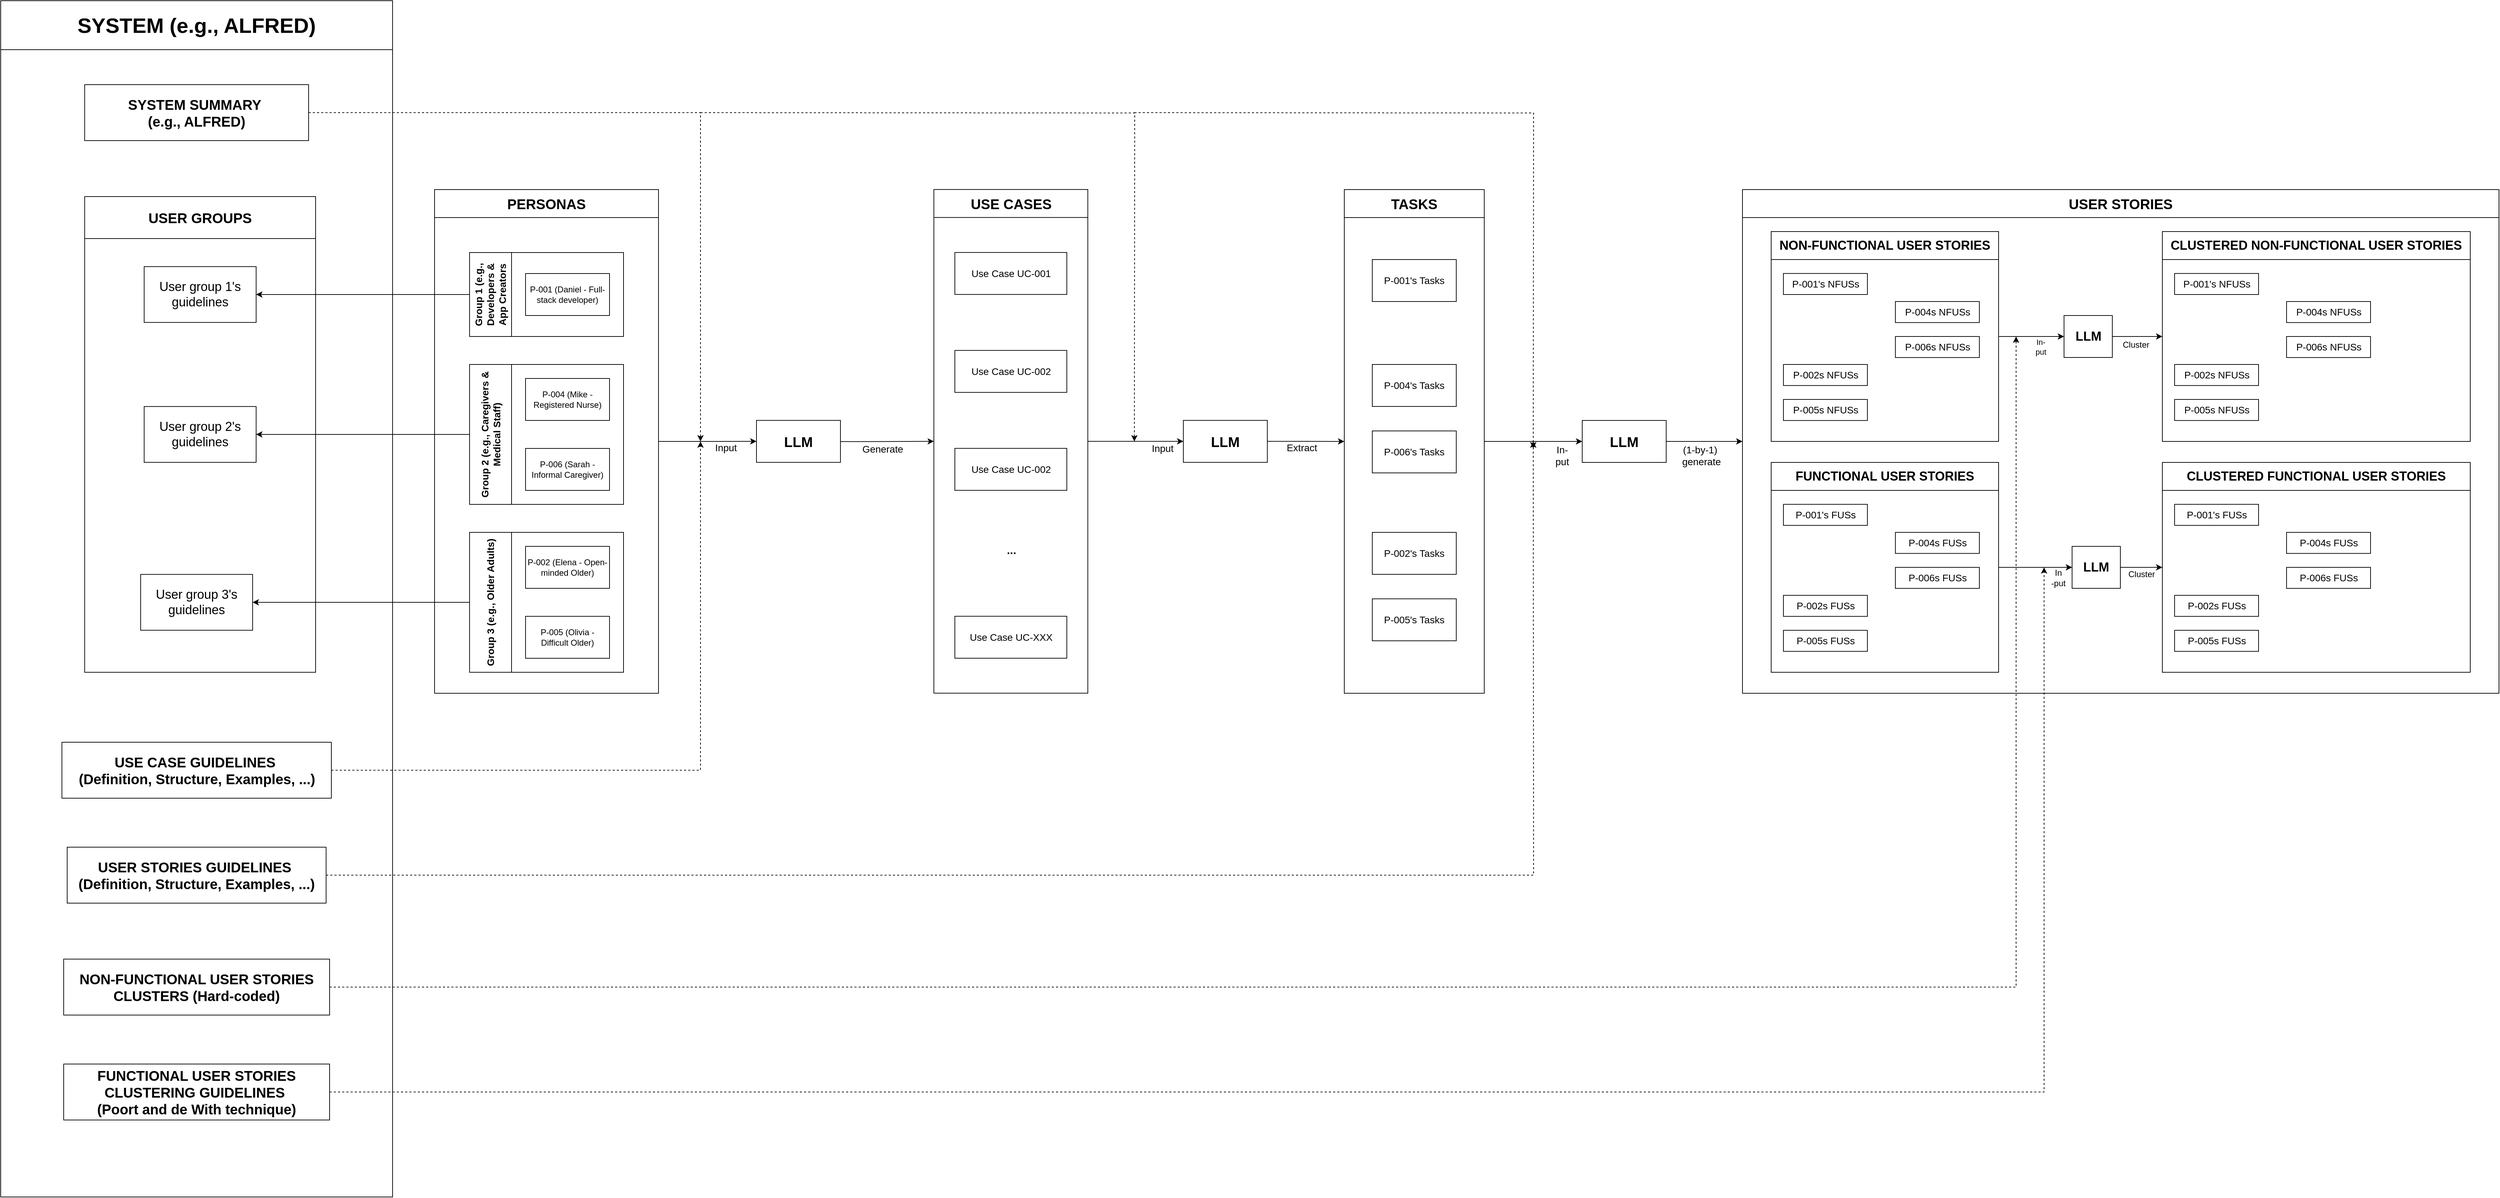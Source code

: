 <mxfile version="27.0.3">
  <diagram name="Page-1" id="791Ud5bWNXhkL0ilvFGb">
    <mxGraphModel dx="3827" dy="2837" grid="1" gridSize="10" guides="1" tooltips="1" connect="1" arrows="1" fold="1" page="1" pageScale="1" pageWidth="850" pageHeight="1100" math="0" shadow="0">
      <root>
        <mxCell id="0" />
        <mxCell id="1" parent="0" />
        <mxCell id="xYK7c_auuM8LPZImZWRX-97" style="edgeStyle=orthogonalEdgeStyle;rounded=0;orthogonalLoop=1;jettySize=auto;html=1;exitX=1;exitY=0.5;exitDx=0;exitDy=0;entryX=0;entryY=0.5;entryDx=0;entryDy=0;" edge="1" parent="1" target="xYK7c_auuM8LPZImZWRX-45">
          <mxGeometry relative="1" as="geometry">
            <mxPoint x="720" y="469.82" as="sourcePoint" />
          </mxGeometry>
        </mxCell>
        <mxCell id="xYK7c_auuM8LPZImZWRX-134" value="&lt;font style=&quot;font-size: 14px;&quot;&gt;Generate&lt;/font&gt;" style="edgeLabel;html=1;align=center;verticalAlign=middle;resizable=0;points=[];" vertex="1" connectable="0" parent="xYK7c_auuM8LPZImZWRX-97">
          <mxGeometry x="-0.052" y="3" relative="1" as="geometry">
            <mxPoint x="44" y="13" as="offset" />
          </mxGeometry>
        </mxCell>
        <mxCell id="xYK7c_auuM8LPZImZWRX-16" value="&lt;font style=&quot;font-size: 20px;&quot;&gt;PERSONAS&lt;/font&gt;" style="swimlane;whiteSpace=wrap;html=1;startSize=40;" vertex="1" parent="1">
          <mxGeometry x="230" y="110" width="320" height="720" as="geometry" />
        </mxCell>
        <mxCell id="xYK7c_auuM8LPZImZWRX-8" value="&lt;font style=&quot;font-size: 14px;&quot;&gt;Group 1 (e.g., Developers &amp;amp; App Creators&lt;/font&gt;" style="swimlane;horizontal=0;whiteSpace=wrap;html=1;startSize=60;" vertex="1" parent="xYK7c_auuM8LPZImZWRX-16">
          <mxGeometry x="50" y="90" width="220" height="120" as="geometry" />
        </mxCell>
        <mxCell id="xYK7c_auuM8LPZImZWRX-11" value="P-001 (Daniel - Full-stack developer)" style="rounded=0;whiteSpace=wrap;html=1;" vertex="1" parent="xYK7c_auuM8LPZImZWRX-8">
          <mxGeometry x="80" y="30" width="120" height="60" as="geometry" />
        </mxCell>
        <mxCell id="xYK7c_auuM8LPZImZWRX-9" value="&lt;font style=&quot;font-size: 14px;&quot;&gt;Group 2 (e.g., Caregivers &amp;amp; Medical Staff)&lt;/font&gt;" style="swimlane;horizontal=0;whiteSpace=wrap;html=1;startSize=60;" vertex="1" parent="xYK7c_auuM8LPZImZWRX-16">
          <mxGeometry x="50" y="250" width="220" height="200" as="geometry" />
        </mxCell>
        <mxCell id="xYK7c_auuM8LPZImZWRX-12" value="P-004 (Mike - Registered Nurse)" style="rounded=0;whiteSpace=wrap;html=1;" vertex="1" parent="xYK7c_auuM8LPZImZWRX-9">
          <mxGeometry x="80" y="20" width="120" height="60" as="geometry" />
        </mxCell>
        <mxCell id="xYK7c_auuM8LPZImZWRX-13" value="P-006 (Sarah - Informal Caregiver)" style="rounded=0;whiteSpace=wrap;html=1;" vertex="1" parent="xYK7c_auuM8LPZImZWRX-9">
          <mxGeometry x="80" y="120" width="120" height="60" as="geometry" />
        </mxCell>
        <mxCell id="xYK7c_auuM8LPZImZWRX-10" value="&lt;font style=&quot;font-size: 14px;&quot;&gt;Group 3 (e.g., Older Adults)&lt;/font&gt;" style="swimlane;horizontal=0;whiteSpace=wrap;html=1;startSize=60;" vertex="1" parent="xYK7c_auuM8LPZImZWRX-16">
          <mxGeometry x="50" y="490" width="220" height="200" as="geometry" />
        </mxCell>
        <mxCell id="xYK7c_auuM8LPZImZWRX-14" value="P-002 (Elena - Open-minded Older)" style="rounded=0;whiteSpace=wrap;html=1;" vertex="1" parent="xYK7c_auuM8LPZImZWRX-10">
          <mxGeometry x="80" y="20" width="120" height="60" as="geometry" />
        </mxCell>
        <mxCell id="xYK7c_auuM8LPZImZWRX-15" value="P-005 (Olivia - Difficult Older)" style="rounded=0;whiteSpace=wrap;html=1;" vertex="1" parent="xYK7c_auuM8LPZImZWRX-10">
          <mxGeometry x="80" y="120" width="120" height="60" as="geometry" />
        </mxCell>
        <mxCell id="xYK7c_auuM8LPZImZWRX-19" style="edgeStyle=orthogonalEdgeStyle;rounded=0;orthogonalLoop=1;jettySize=auto;html=1;exitX=0;exitY=0.5;exitDx=0;exitDy=0;entryX=1;entryY=0.5;entryDx=0;entryDy=0;" edge="1" parent="1" source="xYK7c_auuM8LPZImZWRX-8" target="xYK7c_auuM8LPZImZWRX-23">
          <mxGeometry relative="1" as="geometry">
            <mxPoint x="170" y="260" as="targetPoint" />
          </mxGeometry>
        </mxCell>
        <mxCell id="xYK7c_auuM8LPZImZWRX-21" style="edgeStyle=orthogonalEdgeStyle;rounded=0;orthogonalLoop=1;jettySize=auto;html=1;exitX=0;exitY=0.5;exitDx=0;exitDy=0;" edge="1" parent="1" source="xYK7c_auuM8LPZImZWRX-9" target="xYK7c_auuM8LPZImZWRX-22">
          <mxGeometry relative="1" as="geometry">
            <mxPoint x="180" y="460.385" as="targetPoint" />
          </mxGeometry>
        </mxCell>
        <mxCell id="xYK7c_auuM8LPZImZWRX-25" style="edgeStyle=orthogonalEdgeStyle;rounded=0;orthogonalLoop=1;jettySize=auto;html=1;exitX=0;exitY=0.5;exitDx=0;exitDy=0;" edge="1" parent="1" source="xYK7c_auuM8LPZImZWRX-10" target="xYK7c_auuM8LPZImZWRX-24">
          <mxGeometry relative="1" as="geometry" />
        </mxCell>
        <mxCell id="xYK7c_auuM8LPZImZWRX-72" style="edgeStyle=orthogonalEdgeStyle;rounded=0;orthogonalLoop=1;jettySize=auto;html=1;exitX=1;exitY=0.5;exitDx=0;exitDy=0;entryX=0;entryY=0.5;entryDx=0;entryDy=0;" edge="1" parent="1" source="xYK7c_auuM8LPZImZWRX-135" target="xYK7c_auuM8LPZImZWRX-58">
          <mxGeometry relative="1" as="geometry" />
        </mxCell>
        <mxCell id="xYK7c_auuM8LPZImZWRX-77" value="&lt;font style=&quot;font-size: 14px;&quot;&gt;Extract&lt;/font&gt;" style="edgeLabel;html=1;align=center;verticalAlign=middle;resizable=0;points=[];" vertex="1" connectable="0" parent="xYK7c_auuM8LPZImZWRX-72">
          <mxGeometry y="1" relative="1" as="geometry">
            <mxPoint x="-6" y="10" as="offset" />
          </mxGeometry>
        </mxCell>
        <mxCell id="xYK7c_auuM8LPZImZWRX-136" style="edgeStyle=orthogonalEdgeStyle;rounded=0;orthogonalLoop=1;jettySize=auto;html=1;exitX=1;exitY=0.5;exitDx=0;exitDy=0;entryX=0;entryY=0.5;entryDx=0;entryDy=0;" edge="1" parent="1" source="xYK7c_auuM8LPZImZWRX-45" target="xYK7c_auuM8LPZImZWRX-135">
          <mxGeometry relative="1" as="geometry" />
        </mxCell>
        <mxCell id="xYK7c_auuM8LPZImZWRX-137" value="&lt;font style=&quot;font-size: 14px;&quot;&gt;Input&lt;/font&gt;" style="edgeLabel;html=1;align=center;verticalAlign=middle;resizable=0;points=[];" vertex="1" connectable="0" parent="xYK7c_auuM8LPZImZWRX-136">
          <mxGeometry x="0.018" y="-1" relative="1" as="geometry">
            <mxPoint x="37" y="9" as="offset" />
          </mxGeometry>
        </mxCell>
        <mxCell id="xYK7c_auuM8LPZImZWRX-45" value="&lt;font style=&quot;font-size: 20px;&quot;&gt;USE CASES&lt;/font&gt;" style="swimlane;whiteSpace=wrap;html=1;startSize=40;" vertex="1" parent="1">
          <mxGeometry x="943.5" y="109.91" width="220" height="720" as="geometry" />
        </mxCell>
        <mxCell id="xYK7c_auuM8LPZImZWRX-46" value="&lt;font style=&quot;font-size: 14px;&quot;&gt;Use Case UC-001&lt;/font&gt;" style="rounded=0;whiteSpace=wrap;html=1;" vertex="1" parent="xYK7c_auuM8LPZImZWRX-45">
          <mxGeometry x="30" y="90" width="160" height="60" as="geometry" />
        </mxCell>
        <mxCell id="xYK7c_auuM8LPZImZWRX-49" value="&lt;font style=&quot;font-size: 16px;&quot;&gt;&lt;b&gt;...&lt;/b&gt;&lt;/font&gt;" style="text;html=1;align=center;verticalAlign=middle;resizable=0;points=[];autosize=1;strokeColor=none;fillColor=none;" vertex="1" parent="xYK7c_auuM8LPZImZWRX-45">
          <mxGeometry x="90" y="500" width="40" height="30" as="geometry" />
        </mxCell>
        <mxCell id="xYK7c_auuM8LPZImZWRX-61" value="&lt;font style=&quot;font-size: 14px;&quot;&gt;Use Case UC-002&lt;/font&gt;" style="rounded=0;whiteSpace=wrap;html=1;" vertex="1" parent="xYK7c_auuM8LPZImZWRX-45">
          <mxGeometry x="30" y="230" width="160" height="60" as="geometry" />
        </mxCell>
        <mxCell id="xYK7c_auuM8LPZImZWRX-62" value="&lt;font style=&quot;font-size: 14px;&quot;&gt;Use Case UC-002&lt;/font&gt;" style="rounded=0;whiteSpace=wrap;html=1;" vertex="1" parent="xYK7c_auuM8LPZImZWRX-45">
          <mxGeometry x="30" y="370" width="160" height="60" as="geometry" />
        </mxCell>
        <mxCell id="xYK7c_auuM8LPZImZWRX-68" value="&lt;font style=&quot;font-size: 14px;&quot;&gt;Use Case UC-XXX&lt;/font&gt;" style="rounded=0;whiteSpace=wrap;html=1;" vertex="1" parent="xYK7c_auuM8LPZImZWRX-45">
          <mxGeometry x="30" y="610" width="160" height="60" as="geometry" />
        </mxCell>
        <mxCell id="xYK7c_auuM8LPZImZWRX-83" style="edgeStyle=orthogonalEdgeStyle;rounded=0;orthogonalLoop=1;jettySize=auto;html=1;exitX=1;exitY=0.5;exitDx=0;exitDy=0;entryX=0;entryY=0.5;entryDx=0;entryDy=0;" edge="1" parent="1" source="xYK7c_auuM8LPZImZWRX-139" target="xYK7c_auuM8LPZImZWRX-85">
          <mxGeometry relative="1" as="geometry">
            <mxPoint x="1930" y="469.571" as="targetPoint" />
          </mxGeometry>
        </mxCell>
        <mxCell id="xYK7c_auuM8LPZImZWRX-58" value="&lt;font style=&quot;font-size: 20px;&quot;&gt;TASKS&lt;/font&gt;" style="swimlane;whiteSpace=wrap;html=1;startSize=40;" vertex="1" parent="1">
          <mxGeometry x="1530" y="110" width="200" height="720" as="geometry" />
        </mxCell>
        <mxCell id="xYK7c_auuM8LPZImZWRX-59" value="&lt;font style=&quot;font-size: 14px;&quot;&gt;P-001&#39;s Tasks&lt;/font&gt;" style="rounded=0;whiteSpace=wrap;html=1;" vertex="1" parent="xYK7c_auuM8LPZImZWRX-58">
          <mxGeometry x="40" y="100.0" width="120" height="60" as="geometry" />
        </mxCell>
        <mxCell id="xYK7c_auuM8LPZImZWRX-79" value="&lt;font style=&quot;font-size: 14px;&quot;&gt;P-004&#39;s Tasks&lt;/font&gt;" style="rounded=0;whiteSpace=wrap;html=1;" vertex="1" parent="xYK7c_auuM8LPZImZWRX-58">
          <mxGeometry x="40" y="250" width="120" height="60" as="geometry" />
        </mxCell>
        <mxCell id="xYK7c_auuM8LPZImZWRX-80" value="&lt;font style=&quot;font-size: 14px;&quot;&gt;P-006&#39;s Tasks&lt;/font&gt;" style="rounded=0;whiteSpace=wrap;html=1;" vertex="1" parent="xYK7c_auuM8LPZImZWRX-58">
          <mxGeometry x="40" y="345" width="120" height="60" as="geometry" />
        </mxCell>
        <mxCell id="xYK7c_auuM8LPZImZWRX-81" value="&lt;font style=&quot;font-size: 14px;&quot;&gt;P-002&#39;s Tasks&lt;/font&gt;" style="rounded=0;whiteSpace=wrap;html=1;" vertex="1" parent="xYK7c_auuM8LPZImZWRX-58">
          <mxGeometry x="40" y="490" width="120" height="60" as="geometry" />
        </mxCell>
        <mxCell id="xYK7c_auuM8LPZImZWRX-82" value="&lt;font style=&quot;font-size: 14px;&quot;&gt;P-005&#39;s Tasks&lt;/font&gt;" style="rounded=0;whiteSpace=wrap;html=1;" vertex="1" parent="xYK7c_auuM8LPZImZWRX-58">
          <mxGeometry x="40" y="585" width="120" height="60" as="geometry" />
        </mxCell>
        <mxCell id="xYK7c_auuM8LPZImZWRX-74" value="&lt;font style=&quot;font-size: 30px;&quot;&gt;SYSTEM (e.g., ALFRED)&lt;/font&gt;" style="swimlane;whiteSpace=wrap;html=1;startSize=70;" vertex="1" parent="1">
          <mxGeometry x="-390" y="-160" width="560" height="1710" as="geometry" />
        </mxCell>
        <mxCell id="xYK7c_auuM8LPZImZWRX-17" value="&lt;b&gt;&lt;font style=&quot;font-size: 20px;&quot;&gt;USE CASE GUIDELINES&amp;nbsp;&lt;/font&gt;&lt;/b&gt;&lt;div&gt;&lt;b&gt;&lt;font style=&quot;font-size: 20px;&quot;&gt;(Definition, Structure, Examples, ...)&lt;/font&gt;&lt;/b&gt;&lt;/div&gt;" style="rounded=0;whiteSpace=wrap;html=1;" vertex="1" parent="xYK7c_auuM8LPZImZWRX-74">
          <mxGeometry x="87.5" y="1060" width="385" height="80" as="geometry" />
        </mxCell>
        <mxCell id="xYK7c_auuM8LPZImZWRX-143" style="edgeStyle=orthogonalEdgeStyle;rounded=0;orthogonalLoop=1;jettySize=auto;html=1;dashed=1;" edge="1" parent="xYK7c_auuM8LPZImZWRX-74">
          <mxGeometry relative="1" as="geometry">
            <mxPoint x="1620.0" y="630" as="targetPoint" />
            <mxPoint x="1000" y="160" as="sourcePoint" />
          </mxGeometry>
        </mxCell>
        <mxCell id="xYK7c_auuM8LPZImZWRX-146" style="edgeStyle=orthogonalEdgeStyle;rounded=0;orthogonalLoop=1;jettySize=auto;html=1;dashed=1;" edge="1" parent="xYK7c_auuM8LPZImZWRX-74">
          <mxGeometry relative="1" as="geometry">
            <mxPoint x="2190.0" y="640" as="targetPoint" />
            <mxPoint x="1620" y="160" as="sourcePoint" />
          </mxGeometry>
        </mxCell>
        <mxCell id="xYK7c_auuM8LPZImZWRX-18" value="&lt;b&gt;&lt;font style=&quot;font-size: 20px;&quot;&gt;SYSTEM SUMMARY&amp;nbsp;&lt;/font&gt;&lt;/b&gt;&lt;div&gt;&lt;b&gt;&lt;font style=&quot;font-size: 20px;&quot;&gt;(e.g., ALFRED)&lt;/font&gt;&lt;/b&gt;&lt;/div&gt;" style="rounded=0;whiteSpace=wrap;html=1;" vertex="1" parent="xYK7c_auuM8LPZImZWRX-74">
          <mxGeometry x="120" y="120" width="320" height="80" as="geometry" />
        </mxCell>
        <mxCell id="xYK7c_auuM8LPZImZWRX-76" value="&lt;font style=&quot;font-size: 20px;&quot;&gt;USER GROUPS&lt;/font&gt;" style="swimlane;whiteSpace=wrap;html=1;startSize=60;" vertex="1" parent="xYK7c_auuM8LPZImZWRX-74">
          <mxGeometry x="120" y="280" width="330" height="680" as="geometry" />
        </mxCell>
        <mxCell id="xYK7c_auuM8LPZImZWRX-23" value="&lt;font style=&quot;font-size: 18px;&quot;&gt;User group 1&#39;s guidelines&lt;/font&gt;" style="rounded=0;whiteSpace=wrap;html=1;" vertex="1" parent="xYK7c_auuM8LPZImZWRX-76">
          <mxGeometry x="85" y="100.1" width="160" height="79.81" as="geometry" />
        </mxCell>
        <mxCell id="xYK7c_auuM8LPZImZWRX-22" value="&lt;font style=&quot;font-size: 18px;&quot;&gt;User group 2&#39;s guidelines&lt;/font&gt;" style="rounded=0;whiteSpace=wrap;html=1;" vertex="1" parent="xYK7c_auuM8LPZImZWRX-76">
          <mxGeometry x="85" y="300.1" width="160" height="79.81" as="geometry" />
        </mxCell>
        <mxCell id="xYK7c_auuM8LPZImZWRX-24" value="&lt;font style=&quot;font-size: 18px;&quot;&gt;User group 3&lt;/font&gt;&lt;span style=&quot;font-size: 18px; background-color: transparent; color: light-dark(rgb(0, 0, 0), rgb(255, 255, 255));&quot;&gt;&#39;s guidelines&lt;/span&gt;" style="rounded=0;whiteSpace=wrap;html=1;" vertex="1" parent="xYK7c_auuM8LPZImZWRX-76">
          <mxGeometry x="80" y="540.1" width="160" height="79.81" as="geometry" />
        </mxCell>
        <mxCell id="xYK7c_auuM8LPZImZWRX-145" style="edgeStyle=orthogonalEdgeStyle;rounded=0;orthogonalLoop=1;jettySize=auto;html=1;exitX=1;exitY=0.5;exitDx=0;exitDy=0;dashed=1;" edge="1" parent="xYK7c_auuM8LPZImZWRX-74" source="xYK7c_auuM8LPZImZWRX-144">
          <mxGeometry relative="1" as="geometry">
            <mxPoint x="2190" y="630" as="targetPoint" />
          </mxGeometry>
        </mxCell>
        <mxCell id="xYK7c_auuM8LPZImZWRX-144" value="&lt;b&gt;&lt;font style=&quot;font-size: 20px;&quot;&gt;USER STORIES GUIDELINES&amp;nbsp;&lt;/font&gt;&lt;/b&gt;&lt;div&gt;&lt;b&gt;&lt;font style=&quot;font-size: 20px;&quot;&gt;(Definition, Structure, Examples, ...)&lt;/font&gt;&lt;/b&gt;&lt;/div&gt;" style="rounded=0;whiteSpace=wrap;html=1;" vertex="1" parent="xYK7c_auuM8LPZImZWRX-74">
          <mxGeometry x="95" y="1210" width="370" height="80" as="geometry" />
        </mxCell>
        <mxCell id="xYK7c_auuM8LPZImZWRX-150" style="edgeStyle=orthogonalEdgeStyle;rounded=0;orthogonalLoop=1;jettySize=auto;html=1;exitX=1;exitY=0.5;exitDx=0;exitDy=0;dashed=1;" edge="1" parent="xYK7c_auuM8LPZImZWRX-74" source="xYK7c_auuM8LPZImZWRX-148">
          <mxGeometry relative="1" as="geometry">
            <mxPoint x="2880" y="480" as="targetPoint" />
            <Array as="points">
              <mxPoint x="2880" y="1410" />
              <mxPoint x="2880" y="480" />
            </Array>
          </mxGeometry>
        </mxCell>
        <mxCell id="xYK7c_auuM8LPZImZWRX-148" value="&lt;span style=&quot;font-size: 20px;&quot;&gt;&lt;b&gt;NON-FUNCTIONAL USER STORIES CLUSTERS (Hard-coded)&lt;/b&gt;&lt;/span&gt;" style="rounded=0;whiteSpace=wrap;html=1;" vertex="1" parent="xYK7c_auuM8LPZImZWRX-74">
          <mxGeometry x="90" y="1370" width="380" height="80" as="geometry" />
        </mxCell>
        <mxCell id="xYK7c_auuM8LPZImZWRX-157" style="edgeStyle=orthogonalEdgeStyle;rounded=0;orthogonalLoop=1;jettySize=auto;html=1;exitX=1;exitY=0.5;exitDx=0;exitDy=0;dashed=1;" edge="1" parent="xYK7c_auuM8LPZImZWRX-74" source="xYK7c_auuM8LPZImZWRX-149">
          <mxGeometry relative="1" as="geometry">
            <mxPoint x="2920" y="810" as="targetPoint" />
            <Array as="points">
              <mxPoint x="2920" y="1560" />
              <mxPoint x="2920" y="810" />
            </Array>
          </mxGeometry>
        </mxCell>
        <mxCell id="xYK7c_auuM8LPZImZWRX-149" value="&lt;span style=&quot;font-size: 20px;&quot;&gt;&lt;b&gt;FUNCTIONAL USER STORIES CLUSTERING GUIDELINES&amp;nbsp;&lt;/b&gt;&lt;/span&gt;&lt;div&gt;&lt;span style=&quot;font-size: 20px;&quot;&gt;&lt;b&gt;(Poort and de With technique)&lt;/b&gt;&lt;/span&gt;&lt;/div&gt;" style="rounded=0;whiteSpace=wrap;html=1;" vertex="1" parent="xYK7c_auuM8LPZImZWRX-74">
          <mxGeometry x="90" y="1520" width="380" height="80" as="geometry" />
        </mxCell>
        <mxCell id="xYK7c_auuM8LPZImZWRX-78" style="edgeStyle=orthogonalEdgeStyle;rounded=0;orthogonalLoop=1;jettySize=auto;html=1;exitX=1;exitY=0.5;exitDx=0;exitDy=0;dashed=1;" edge="1" parent="1" source="xYK7c_auuM8LPZImZWRX-18">
          <mxGeometry relative="1" as="geometry">
            <mxPoint x="610" y="470" as="targetPoint" />
            <Array as="points">
              <mxPoint x="610" />
              <mxPoint x="610" y="470" />
            </Array>
          </mxGeometry>
        </mxCell>
        <mxCell id="xYK7c_auuM8LPZImZWRX-85" value="&lt;font style=&quot;font-size: 20px;&quot;&gt;USER STORIES&lt;/font&gt;" style="swimlane;whiteSpace=wrap;html=1;startSize=40;" vertex="1" parent="1">
          <mxGeometry x="2099" y="110" width="1081" height="720" as="geometry" />
        </mxCell>
        <mxCell id="xYK7c_auuM8LPZImZWRX-166" style="edgeStyle=orthogonalEdgeStyle;rounded=0;orthogonalLoop=1;jettySize=auto;html=1;exitX=1;exitY=0.5;exitDx=0;exitDy=0;entryX=0;entryY=0.5;entryDx=0;entryDy=0;" edge="1" parent="xYK7c_auuM8LPZImZWRX-85" source="xYK7c_auuM8LPZImZWRX-104" target="xYK7c_auuM8LPZImZWRX-164">
          <mxGeometry relative="1" as="geometry" />
        </mxCell>
        <mxCell id="xYK7c_auuM8LPZImZWRX-167" value="&lt;font style=&quot;font-size: 12px;&quot;&gt;In&lt;/font&gt;&lt;div&gt;&lt;font style=&quot;font-size: 12px;&quot;&gt;-put&lt;/font&gt;&lt;/div&gt;" style="edgeLabel;html=1;align=center;verticalAlign=middle;resizable=0;points=[];" vertex="1" connectable="0" parent="xYK7c_auuM8LPZImZWRX-166">
          <mxGeometry x="0.368" relative="1" as="geometry">
            <mxPoint x="13" y="15" as="offset" />
          </mxGeometry>
        </mxCell>
        <mxCell id="xYK7c_auuM8LPZImZWRX-104" value="&lt;font style=&quot;font-size: 18px;&quot;&gt;FUNCTIONAL USER STORIES&lt;/font&gt;" style="swimlane;whiteSpace=wrap;html=1;startSize=40;" vertex="1" parent="xYK7c_auuM8LPZImZWRX-85">
          <mxGeometry x="41" y="390" width="325" height="300" as="geometry" />
        </mxCell>
        <mxCell id="xYK7c_auuM8LPZImZWRX-105" value="&lt;font style=&quot;font-size: 14px;&quot;&gt;P-001&#39;s FUSs&lt;/font&gt;" style="rounded=0;whiteSpace=wrap;html=1;" vertex="1" parent="xYK7c_auuM8LPZImZWRX-104">
          <mxGeometry x="17.5" y="59.91" width="120" height="30.09" as="geometry" />
        </mxCell>
        <mxCell id="xYK7c_auuM8LPZImZWRX-106" value="&lt;font style=&quot;font-size: 14px;&quot;&gt;P-004s FUSs&lt;/font&gt;" style="rounded=0;whiteSpace=wrap;html=1;" vertex="1" parent="xYK7c_auuM8LPZImZWRX-104">
          <mxGeometry x="177.5" y="100.0" width="120" height="30.09" as="geometry" />
        </mxCell>
        <mxCell id="xYK7c_auuM8LPZImZWRX-107" value="&lt;font style=&quot;font-size: 14px;&quot;&gt;P-006s FUSs&lt;/font&gt;" style="rounded=0;whiteSpace=wrap;html=1;" vertex="1" parent="xYK7c_auuM8LPZImZWRX-104">
          <mxGeometry x="177.5" y="150" width="120" height="30.09" as="geometry" />
        </mxCell>
        <mxCell id="xYK7c_auuM8LPZImZWRX-108" value="&lt;font style=&quot;font-size: 14px;&quot;&gt;P-002s FUSs&lt;/font&gt;" style="rounded=0;whiteSpace=wrap;html=1;" vertex="1" parent="xYK7c_auuM8LPZImZWRX-104">
          <mxGeometry x="17.5" y="190" width="120" height="30.09" as="geometry" />
        </mxCell>
        <mxCell id="xYK7c_auuM8LPZImZWRX-109" value="&lt;font style=&quot;font-size: 14px;&quot;&gt;P-005s FUSs&lt;/font&gt;" style="rounded=0;whiteSpace=wrap;html=1;" vertex="1" parent="xYK7c_auuM8LPZImZWRX-104">
          <mxGeometry x="17.5" y="240" width="120" height="30.09" as="geometry" />
        </mxCell>
        <mxCell id="xYK7c_auuM8LPZImZWRX-155" style="edgeStyle=orthogonalEdgeStyle;rounded=0;orthogonalLoop=1;jettySize=auto;html=1;exitX=1;exitY=0.5;exitDx=0;exitDy=0;entryX=0;entryY=0.5;entryDx=0;entryDy=0;" edge="1" parent="xYK7c_auuM8LPZImZWRX-85" source="xYK7c_auuM8LPZImZWRX-89" target="xYK7c_auuM8LPZImZWRX-152">
          <mxGeometry relative="1" as="geometry" />
        </mxCell>
        <mxCell id="xYK7c_auuM8LPZImZWRX-156" value="In-&lt;div&gt;put&lt;/div&gt;" style="edgeLabel;html=1;align=center;verticalAlign=middle;resizable=0;points=[];" vertex="1" connectable="0" parent="xYK7c_auuM8LPZImZWRX-155">
          <mxGeometry x="0.269" y="1" relative="1" as="geometry">
            <mxPoint y="16" as="offset" />
          </mxGeometry>
        </mxCell>
        <mxCell id="xYK7c_auuM8LPZImZWRX-89" value="&lt;font style=&quot;font-size: 18px;&quot;&gt;NON-FUNCTIONAL USER STORIES&lt;/font&gt;" style="swimlane;whiteSpace=wrap;html=1;startSize=40;" vertex="1" parent="xYK7c_auuM8LPZImZWRX-85">
          <mxGeometry x="41" y="60" width="325" height="300" as="geometry" />
        </mxCell>
        <mxCell id="xYK7c_auuM8LPZImZWRX-96" value="&lt;font style=&quot;font-size: 14px;&quot;&gt;P-001&#39;s NFUSs&lt;/font&gt;" style="rounded=0;whiteSpace=wrap;html=1;" vertex="1" parent="xYK7c_auuM8LPZImZWRX-89">
          <mxGeometry x="17.5" y="59.91" width="120" height="30.09" as="geometry" />
        </mxCell>
        <mxCell id="xYK7c_auuM8LPZImZWRX-100" value="&lt;font style=&quot;font-size: 14px;&quot;&gt;P-004s NFUSs&lt;/font&gt;" style="rounded=0;whiteSpace=wrap;html=1;" vertex="1" parent="xYK7c_auuM8LPZImZWRX-89">
          <mxGeometry x="177.5" y="100.0" width="120" height="30.09" as="geometry" />
        </mxCell>
        <mxCell id="xYK7c_auuM8LPZImZWRX-101" value="&lt;font style=&quot;font-size: 14px;&quot;&gt;P-006s NFUSs&lt;/font&gt;" style="rounded=0;whiteSpace=wrap;html=1;" vertex="1" parent="xYK7c_auuM8LPZImZWRX-89">
          <mxGeometry x="177.5" y="150" width="120" height="30.09" as="geometry" />
        </mxCell>
        <mxCell id="xYK7c_auuM8LPZImZWRX-102" value="&lt;font style=&quot;font-size: 14px;&quot;&gt;P-002s NFUSs&lt;/font&gt;" style="rounded=0;whiteSpace=wrap;html=1;" vertex="1" parent="xYK7c_auuM8LPZImZWRX-89">
          <mxGeometry x="17.5" y="190" width="120" height="30.09" as="geometry" />
        </mxCell>
        <mxCell id="xYK7c_auuM8LPZImZWRX-103" value="&lt;font style=&quot;font-size: 14px;&quot;&gt;P-005s NFUSs&lt;/font&gt;" style="rounded=0;whiteSpace=wrap;html=1;" vertex="1" parent="xYK7c_auuM8LPZImZWRX-89">
          <mxGeometry x="17.5" y="240" width="120" height="30.09" as="geometry" />
        </mxCell>
        <mxCell id="xYK7c_auuM8LPZImZWRX-152" value="&lt;b&gt;&lt;font style=&quot;font-size: 18px;&quot;&gt;LLM&lt;/font&gt;&lt;/b&gt;" style="rounded=0;whiteSpace=wrap;html=1;" vertex="1" parent="xYK7c_auuM8LPZImZWRX-85">
          <mxGeometry x="459.5" y="180" width="69" height="60" as="geometry" />
        </mxCell>
        <mxCell id="xYK7c_auuM8LPZImZWRX-110" style="edgeStyle=orthogonalEdgeStyle;rounded=0;orthogonalLoop=1;jettySize=auto;html=1;exitX=1;exitY=0.5;exitDx=0;exitDy=0;" edge="1" parent="xYK7c_auuM8LPZImZWRX-85" source="xYK7c_auuM8LPZImZWRX-152" target="xYK7c_auuM8LPZImZWRX-113">
          <mxGeometry relative="1" as="geometry">
            <mxPoint x="690" y="215.909" as="targetPoint" />
            <mxPoint x="571" y="190" as="sourcePoint" />
          </mxGeometry>
        </mxCell>
        <mxCell id="xYK7c_auuM8LPZImZWRX-153" value="&lt;font style=&quot;font-size: 12px;&quot;&gt;Cluster&lt;/font&gt;" style="edgeLabel;html=1;align=center;verticalAlign=middle;resizable=0;points=[];" vertex="1" connectable="0" parent="xYK7c_auuM8LPZImZWRX-110">
          <mxGeometry x="-0.027" y="-1" relative="1" as="geometry">
            <mxPoint x="-2" y="11" as="offset" />
          </mxGeometry>
        </mxCell>
        <mxCell id="xYK7c_auuM8LPZImZWRX-113" value="&lt;font style=&quot;font-size: 18px;&quot;&gt;CLUSTERED NON-FUNCTIONAL USER STORIES&lt;/font&gt;" style="swimlane;whiteSpace=wrap;html=1;startSize=40;" vertex="1" parent="xYK7c_auuM8LPZImZWRX-85">
          <mxGeometry x="600" y="60" width="440" height="300" as="geometry" />
        </mxCell>
        <mxCell id="xYK7c_auuM8LPZImZWRX-114" value="&lt;font style=&quot;font-size: 14px;&quot;&gt;P-001&#39;s NFUSs&lt;/font&gt;" style="rounded=0;whiteSpace=wrap;html=1;" vertex="1" parent="xYK7c_auuM8LPZImZWRX-113">
          <mxGeometry x="17.5" y="59.91" width="120" height="30.09" as="geometry" />
        </mxCell>
        <mxCell id="xYK7c_auuM8LPZImZWRX-115" value="&lt;font style=&quot;font-size: 14px;&quot;&gt;P-004s NFUSs&lt;/font&gt;" style="rounded=0;whiteSpace=wrap;html=1;" vertex="1" parent="xYK7c_auuM8LPZImZWRX-113">
          <mxGeometry x="177.5" y="100.0" width="120" height="30.09" as="geometry" />
        </mxCell>
        <mxCell id="xYK7c_auuM8LPZImZWRX-116" value="&lt;font style=&quot;font-size: 14px;&quot;&gt;P-006s NFUSs&lt;/font&gt;" style="rounded=0;whiteSpace=wrap;html=1;" vertex="1" parent="xYK7c_auuM8LPZImZWRX-113">
          <mxGeometry x="177.5" y="150" width="120" height="30.09" as="geometry" />
        </mxCell>
        <mxCell id="xYK7c_auuM8LPZImZWRX-117" value="&lt;font style=&quot;font-size: 14px;&quot;&gt;P-002s NFUSs&lt;/font&gt;" style="rounded=0;whiteSpace=wrap;html=1;" vertex="1" parent="xYK7c_auuM8LPZImZWRX-113">
          <mxGeometry x="17.5" y="190" width="120" height="30.09" as="geometry" />
        </mxCell>
        <mxCell id="xYK7c_auuM8LPZImZWRX-118" value="&lt;font style=&quot;font-size: 14px;&quot;&gt;P-005s NFUSs&lt;/font&gt;" style="rounded=0;whiteSpace=wrap;html=1;" vertex="1" parent="xYK7c_auuM8LPZImZWRX-113">
          <mxGeometry x="17.5" y="240" width="120" height="30.09" as="geometry" />
        </mxCell>
        <mxCell id="xYK7c_auuM8LPZImZWRX-158" value="&lt;font style=&quot;font-size: 18px;&quot;&gt;CLUSTERED FUNCTIONAL USER STORIES&lt;/font&gt;" style="swimlane;whiteSpace=wrap;html=1;startSize=40;" vertex="1" parent="xYK7c_auuM8LPZImZWRX-85">
          <mxGeometry x="600" y="390" width="440" height="300" as="geometry" />
        </mxCell>
        <mxCell id="xYK7c_auuM8LPZImZWRX-159" value="&lt;font style=&quot;font-size: 14px;&quot;&gt;P-001&#39;s FUSs&lt;/font&gt;" style="rounded=0;whiteSpace=wrap;html=1;" vertex="1" parent="xYK7c_auuM8LPZImZWRX-158">
          <mxGeometry x="17.5" y="59.91" width="120" height="30.09" as="geometry" />
        </mxCell>
        <mxCell id="xYK7c_auuM8LPZImZWRX-160" value="&lt;font style=&quot;font-size: 14px;&quot;&gt;P-004s FUSs&lt;/font&gt;" style="rounded=0;whiteSpace=wrap;html=1;" vertex="1" parent="xYK7c_auuM8LPZImZWRX-158">
          <mxGeometry x="177.5" y="100.0" width="120" height="30.09" as="geometry" />
        </mxCell>
        <mxCell id="xYK7c_auuM8LPZImZWRX-161" value="&lt;font style=&quot;font-size: 14px;&quot;&gt;P-006s FUSs&lt;/font&gt;" style="rounded=0;whiteSpace=wrap;html=1;" vertex="1" parent="xYK7c_auuM8LPZImZWRX-158">
          <mxGeometry x="177.5" y="150" width="120" height="30.09" as="geometry" />
        </mxCell>
        <mxCell id="xYK7c_auuM8LPZImZWRX-162" value="&lt;font style=&quot;font-size: 14px;&quot;&gt;P-002s FUSs&lt;/font&gt;" style="rounded=0;whiteSpace=wrap;html=1;" vertex="1" parent="xYK7c_auuM8LPZImZWRX-158">
          <mxGeometry x="17.5" y="190" width="120" height="30.09" as="geometry" />
        </mxCell>
        <mxCell id="xYK7c_auuM8LPZImZWRX-163" value="&lt;font style=&quot;font-size: 14px;&quot;&gt;P-005s FUSs&lt;/font&gt;" style="rounded=0;whiteSpace=wrap;html=1;" vertex="1" parent="xYK7c_auuM8LPZImZWRX-158">
          <mxGeometry x="17.5" y="240" width="120" height="30.09" as="geometry" />
        </mxCell>
        <mxCell id="xYK7c_auuM8LPZImZWRX-165" style="edgeStyle=orthogonalEdgeStyle;rounded=0;orthogonalLoop=1;jettySize=auto;html=1;exitX=1;exitY=0.5;exitDx=0;exitDy=0;entryX=0;entryY=0.5;entryDx=0;entryDy=0;" edge="1" parent="xYK7c_auuM8LPZImZWRX-85" source="xYK7c_auuM8LPZImZWRX-164" target="xYK7c_auuM8LPZImZWRX-158">
          <mxGeometry relative="1" as="geometry" />
        </mxCell>
        <mxCell id="xYK7c_auuM8LPZImZWRX-168" value="&lt;font style=&quot;font-size: 12px;&quot;&gt;Cluster&lt;/font&gt;" style="edgeLabel;html=1;align=center;verticalAlign=middle;resizable=0;points=[];" vertex="1" connectable="0" parent="xYK7c_auuM8LPZImZWRX-165">
          <mxGeometry y="-1" relative="1" as="geometry">
            <mxPoint y="9" as="offset" />
          </mxGeometry>
        </mxCell>
        <mxCell id="xYK7c_auuM8LPZImZWRX-164" value="&lt;b&gt;&lt;font style=&quot;font-size: 18px;&quot;&gt;LLM&lt;/font&gt;&lt;/b&gt;" style="rounded=0;whiteSpace=wrap;html=1;" vertex="1" parent="xYK7c_auuM8LPZImZWRX-85">
          <mxGeometry x="471" y="510" width="69" height="60" as="geometry" />
        </mxCell>
        <mxCell id="xYK7c_auuM8LPZImZWRX-127" value="" style="edgeStyle=orthogonalEdgeStyle;rounded=0;orthogonalLoop=1;jettySize=auto;html=1;exitX=1;exitY=0.5;exitDx=0;exitDy=0;dashed=1;" edge="1" parent="1" source="xYK7c_auuM8LPZImZWRX-17">
          <mxGeometry relative="1" as="geometry">
            <mxPoint x="-260" y="980" as="sourcePoint" />
            <mxPoint x="610" y="470" as="targetPoint" />
            <Array as="points">
              <mxPoint x="610" y="940" />
              <mxPoint x="610" y="470" />
            </Array>
          </mxGeometry>
        </mxCell>
        <mxCell id="xYK7c_auuM8LPZImZWRX-132" value="&lt;span style=&quot;font-size: 14px;&quot;&gt;Input&lt;/span&gt;" style="edgeLabel;html=1;align=center;verticalAlign=middle;resizable=0;points=[];" vertex="1" connectable="0" parent="xYK7c_auuM8LPZImZWRX-127">
          <mxGeometry x="0.913" relative="1" as="geometry">
            <mxPoint x="36" y="-35" as="offset" />
          </mxGeometry>
        </mxCell>
        <mxCell id="xYK7c_auuM8LPZImZWRX-133" value="" style="edgeStyle=orthogonalEdgeStyle;rounded=0;orthogonalLoop=1;jettySize=auto;html=1;exitX=1;exitY=0.5;exitDx=0;exitDy=0;entryX=0;entryY=0.5;entryDx=0;entryDy=0;" edge="1" parent="1" source="xYK7c_auuM8LPZImZWRX-16" target="xYK7c_auuM8LPZImZWRX-126">
          <mxGeometry relative="1" as="geometry">
            <mxPoint x="400" y="470" as="sourcePoint" />
            <mxPoint x="1034" y="470" as="targetPoint" />
          </mxGeometry>
        </mxCell>
        <mxCell id="xYK7c_auuM8LPZImZWRX-126" value="&lt;b&gt;&lt;font style=&quot;font-size: 20px;&quot;&gt;LLM&lt;/font&gt;&lt;/b&gt;" style="rounded=0;whiteSpace=wrap;html=1;" vertex="1" parent="1">
          <mxGeometry x="690" y="439.91" width="120" height="60" as="geometry" />
        </mxCell>
        <mxCell id="xYK7c_auuM8LPZImZWRX-135" value="&lt;b&gt;&lt;font style=&quot;font-size: 20px;&quot;&gt;LLM&lt;/font&gt;&lt;/b&gt;" style="rounded=0;whiteSpace=wrap;html=1;" vertex="1" parent="1">
          <mxGeometry x="1300" y="439.91" width="120" height="60" as="geometry" />
        </mxCell>
        <mxCell id="xYK7c_auuM8LPZImZWRX-140" value="" style="edgeStyle=orthogonalEdgeStyle;rounded=0;orthogonalLoop=1;jettySize=auto;html=1;exitX=1;exitY=0.5;exitDx=0;exitDy=0;entryX=0;entryY=0.5;entryDx=0;entryDy=0;" edge="1" parent="1" source="xYK7c_auuM8LPZImZWRX-58" target="xYK7c_auuM8LPZImZWRX-139">
          <mxGeometry relative="1" as="geometry">
            <mxPoint x="2099" y="470" as="targetPoint" />
            <mxPoint x="1730" y="470" as="sourcePoint" />
          </mxGeometry>
        </mxCell>
        <mxCell id="xYK7c_auuM8LPZImZWRX-141" value="&lt;font style=&quot;font-size: 14px;&quot;&gt;(1-by-1)&amp;nbsp;&lt;/font&gt;&lt;div&gt;&lt;font style=&quot;font-size: 14px;&quot;&gt;generate&lt;/font&gt;&lt;/div&gt;" style="edgeLabel;html=1;align=center;verticalAlign=middle;resizable=0;points=[];" vertex="1" connectable="0" parent="xYK7c_auuM8LPZImZWRX-140">
          <mxGeometry x="-0.051" y="-1" relative="1" as="geometry">
            <mxPoint x="243" y="19" as="offset" />
          </mxGeometry>
        </mxCell>
        <mxCell id="xYK7c_auuM8LPZImZWRX-142" value="&lt;font style=&quot;font-size: 14px;&quot;&gt;In-&lt;/font&gt;&lt;div&gt;&lt;font style=&quot;font-size: 14px;&quot;&gt;put&lt;/font&gt;&lt;/div&gt;" style="edgeLabel;html=1;align=center;verticalAlign=middle;resizable=0;points=[];" vertex="1" connectable="0" parent="xYK7c_auuM8LPZImZWRX-140">
          <mxGeometry x="0.566" y="-4" relative="1" as="geometry">
            <mxPoint x="1" y="16" as="offset" />
          </mxGeometry>
        </mxCell>
        <mxCell id="xYK7c_auuM8LPZImZWRX-139" value="&lt;b&gt;&lt;font style=&quot;font-size: 20px;&quot;&gt;LLM&lt;/font&gt;&lt;/b&gt;" style="rounded=0;whiteSpace=wrap;html=1;" vertex="1" parent="1">
          <mxGeometry x="1870" y="440.0" width="120" height="60" as="geometry" />
        </mxCell>
      </root>
    </mxGraphModel>
  </diagram>
</mxfile>
